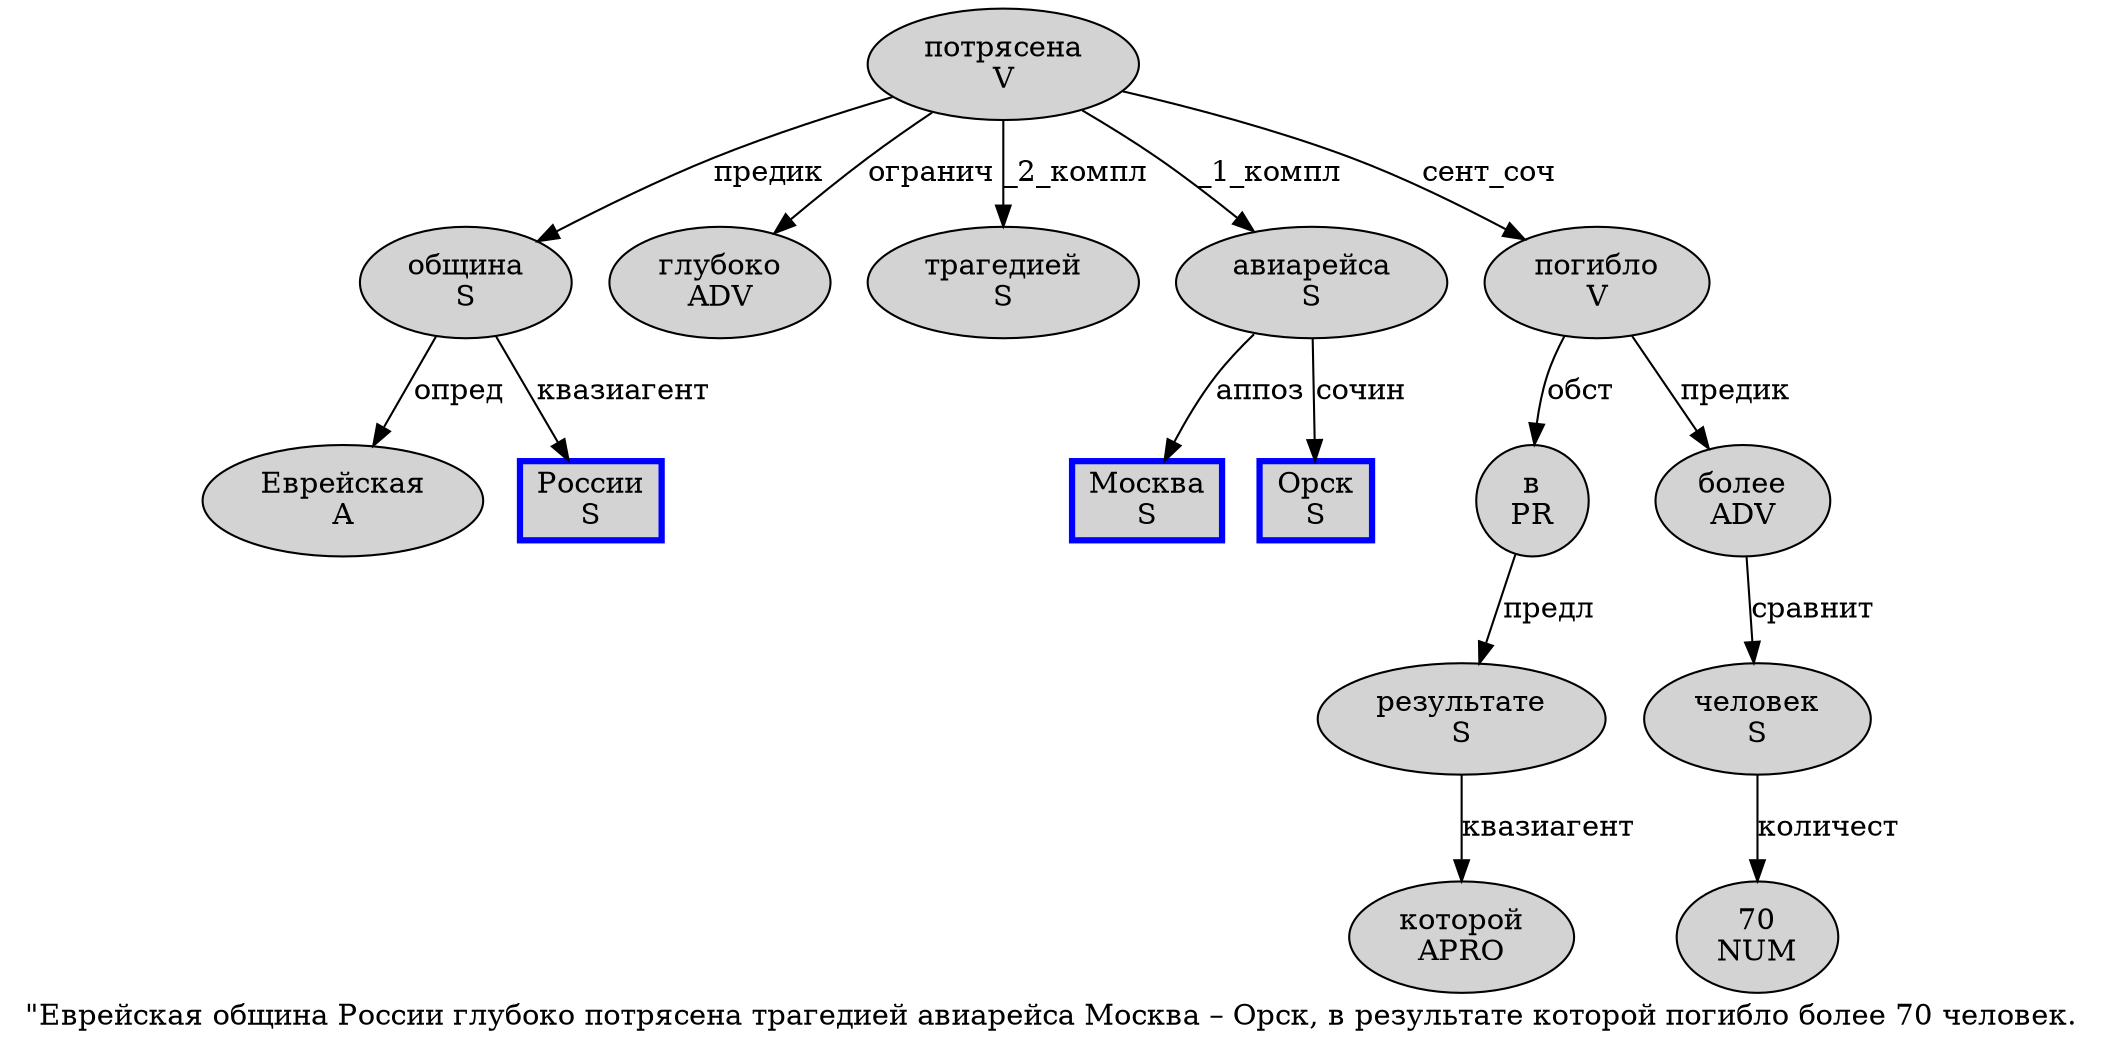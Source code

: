 digraph SENTENCE_1213 {
	graph [label="\"Еврейская община России глубоко потрясена трагедией авиарейса Москва – Орск, в результате которой погибло более 70 человек."]
	node [style=filled]
		1 [label="Еврейская
A" color="" fillcolor=lightgray penwidth=1 shape=ellipse]
		2 [label="община
S" color="" fillcolor=lightgray penwidth=1 shape=ellipse]
		3 [label="России
S" color=blue fillcolor=lightgray penwidth=3 shape=box]
		4 [label="глубоко
ADV" color="" fillcolor=lightgray penwidth=1 shape=ellipse]
		5 [label="потрясена
V" color="" fillcolor=lightgray penwidth=1 shape=ellipse]
		6 [label="трагедией
S" color="" fillcolor=lightgray penwidth=1 shape=ellipse]
		7 [label="авиарейса
S" color="" fillcolor=lightgray penwidth=1 shape=ellipse]
		8 [label="Москва
S" color=blue fillcolor=lightgray penwidth=3 shape=box]
		10 [label="Орск
S" color=blue fillcolor=lightgray penwidth=3 shape=box]
		12 [label="в
PR" color="" fillcolor=lightgray penwidth=1 shape=ellipse]
		13 [label="результате
S" color="" fillcolor=lightgray penwidth=1 shape=ellipse]
		14 [label="которой
APRO" color="" fillcolor=lightgray penwidth=1 shape=ellipse]
		15 [label="погибло
V" color="" fillcolor=lightgray penwidth=1 shape=ellipse]
		16 [label="более
ADV" color="" fillcolor=lightgray penwidth=1 shape=ellipse]
		17 [label="70
NUM" color="" fillcolor=lightgray penwidth=1 shape=ellipse]
		18 [label="человек
S" color="" fillcolor=lightgray penwidth=1 shape=ellipse]
			18 -> 17 [label="количест"]
			7 -> 8 [label="аппоз"]
			7 -> 10 [label="сочин"]
			16 -> 18 [label="сравнит"]
			12 -> 13 [label="предл"]
			5 -> 2 [label="предик"]
			5 -> 4 [label="огранич"]
			5 -> 6 [label="_2_компл"]
			5 -> 7 [label="_1_компл"]
			5 -> 15 [label="сент_соч"]
			13 -> 14 [label="квазиагент"]
			15 -> 12 [label="обст"]
			15 -> 16 [label="предик"]
			2 -> 1 [label="опред"]
			2 -> 3 [label="квазиагент"]
}